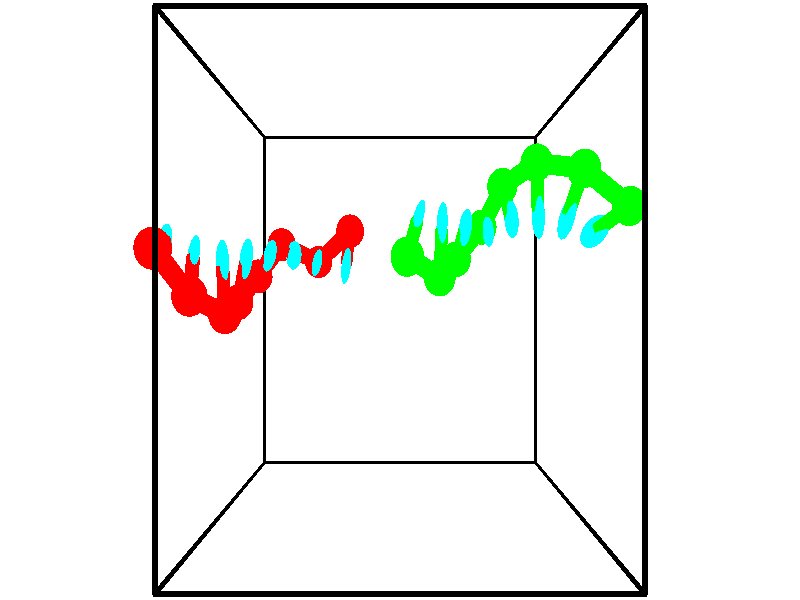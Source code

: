 // switches for output
#declare DRAW_BASES = 1; // possible values are 0, 1; only relevant for DNA ribbons
#declare DRAW_BASES_TYPE = 3; // possible values are 1, 2, 3; only relevant for DNA ribbons
#declare DRAW_FOG = 0; // set to 1 to enable fog

#include "colors.inc"

#include "transforms.inc"
background { rgb <1, 1, 1>}

#default {
   normal{
       ripples 0.25
       frequency 0.20
       turbulence 0.2
       lambda 5
   }
	finish {
		phong 0.1
		phong_size 40.
	}
}

// original window dimensions: 1024x640


// camera settings

camera {
	sky <-0, 1, 0>
	up <-0, 1, 0>
	right 1.6 * <1, 0, 0>
	location <2.5, 2.5, 11.1562>
	look_at <2.5, 2.5, 2.5>
	direction <0, 0, -8.6562>
	angle 67.0682
}


# declare cpy_camera_pos = <2.5, 2.5, 11.1562>;
# if (DRAW_FOG = 1)
fog {
	fog_type 2
	up vnormalize(cpy_camera_pos)
	color rgbt<1,1,1,0.3>
	distance 1e-5
	fog_alt 3e-3
	fog_offset 4
}
# end


// LIGHTS

# declare lum = 6;
global_settings {
	ambient_light rgb lum * <0.05, 0.05, 0.05>
	max_trace_level 15
}# declare cpy_direct_light_amount = 0.25;
light_source
{	1000 * <-1, -1, 1>,
	rgb lum * cpy_direct_light_amount
	parallel
}

light_source
{	1000 * <1, 1, -1>,
	rgb lum * cpy_direct_light_amount
	parallel
}

// strand 0

// nucleotide -1

// particle -1
sphere {
	<1.600032, 3.534890, 0.259901> 0.250000
	pigment { color rgbt <1,0,0,0> }
	no_shadow
}
cylinder {
	<1.582396, 3.225937, 0.513351>,  <1.571814, 3.040565, 0.665422>, 0.100000
	pigment { color rgbt <1,0,0,0> }
	no_shadow
}
cylinder {
	<1.582396, 3.225937, 0.513351>,  <1.600032, 3.534890, 0.259901>, 0.100000
	pigment { color rgbt <1,0,0,0> }
	no_shadow
}

// particle -1
sphere {
	<1.582396, 3.225937, 0.513351> 0.100000
	pigment { color rgbt <1,0,0,0> }
	no_shadow
}
sphere {
	0, 1
	scale<0.080000,0.200000,0.300000>
	matrix <-0.984712, 0.140586, 0.102853,
		-0.168520, -0.619404, -0.766772,
		-0.044090, -0.772383, 0.633626,
		1.569169, 2.994222, 0.703439>
	pigment { color rgbt <0,1,1,0> }
	no_shadow
}
cylinder {
	<0.984540, 3.089476, -0.085539>,  <1.600032, 3.534890, 0.259901>, 0.130000
	pigment { color rgbt <1,0,0,0> }
	no_shadow
}

// nucleotide -1

// particle -1
sphere {
	<0.984540, 3.089476, -0.085539> 0.250000
	pigment { color rgbt <1,0,0,0> }
	no_shadow
}
cylinder {
	<1.023138, 3.061892, 0.311638>,  <1.046297, 3.045341, 0.549944>, 0.100000
	pigment { color rgbt <1,0,0,0> }
	no_shadow
}
cylinder {
	<1.023138, 3.061892, 0.311638>,  <0.984540, 3.089476, -0.085539>, 0.100000
	pigment { color rgbt <1,0,0,0> }
	no_shadow
}

// particle -1
sphere {
	<1.023138, 3.061892, 0.311638> 0.100000
	pigment { color rgbt <1,0,0,0> }
	no_shadow
}
sphere {
	0, 1
	scale<0.080000,0.200000,0.300000>
	matrix <-0.962184, 0.248854, 0.110790,
		-0.254738, -0.966083, -0.042345,
		0.096494, -0.068966, 0.992941,
		1.052087, 3.041203, 0.609520>
	pigment { color rgbt <0,1,1,0> }
	no_shadow
}
cylinder {
	<0.352392, 3.335345, 0.197381>,  <0.984540, 3.089476, -0.085539>, 0.130000
	pigment { color rgbt <1,0,0,0> }
	no_shadow
}

// nucleotide -1

// particle -1
sphere {
	<0.352392, 3.335345, 0.197381> 0.250000
	pigment { color rgbt <1,0,0,0> }
	no_shadow
}
cylinder {
	<0.537483, 3.223660, 0.533934>,  <0.648538, 3.156648, 0.735865>, 0.100000
	pigment { color rgbt <1,0,0,0> }
	no_shadow
}
cylinder {
	<0.537483, 3.223660, 0.533934>,  <0.352392, 3.335345, 0.197381>, 0.100000
	pigment { color rgbt <1,0,0,0> }
	no_shadow
}

// particle -1
sphere {
	<0.537483, 3.223660, 0.533934> 0.100000
	pigment { color rgbt <1,0,0,0> }
	no_shadow
}
sphere {
	0, 1
	scale<0.080000,0.200000,0.300000>
	matrix <-0.842623, 0.156366, 0.515302,
		-0.275444, -0.947411, -0.162919,
		0.462727, -0.279216, 0.841381,
		0.676302, 3.139895, 0.786348>
	pigment { color rgbt <0,1,1,0> }
	no_shadow
}
cylinder {
	<-0.005874, 2.846252, 0.501699>,  <0.352392, 3.335345, 0.197381>, 0.130000
	pigment { color rgbt <1,0,0,0> }
	no_shadow
}

// nucleotide -1

// particle -1
sphere {
	<-0.005874, 2.846252, 0.501699> 0.250000
	pigment { color rgbt <1,0,0,0> }
	no_shadow
}
cylinder {
	<0.179462, 3.000269, 0.820963>,  <0.290664, 3.092679, 1.012521>, 0.100000
	pigment { color rgbt <1,0,0,0> }
	no_shadow
}
cylinder {
	<0.179462, 3.000269, 0.820963>,  <-0.005874, 2.846252, 0.501699>, 0.100000
	pigment { color rgbt <1,0,0,0> }
	no_shadow
}

// particle -1
sphere {
	<0.179462, 3.000269, 0.820963> 0.100000
	pigment { color rgbt <1,0,0,0> }
	no_shadow
}
sphere {
	0, 1
	scale<0.080000,0.200000,0.300000>
	matrix <-0.882169, 0.114818, 0.456721,
		0.084216, -0.915727, 0.392876,
		0.463341, 0.385046, 0.798157,
		0.318465, 3.115782, 1.060410>
	pigment { color rgbt <0,1,1,0> }
	no_shadow
}
cylinder {
	<-0.216834, 2.465870, 1.044246>,  <-0.005874, 2.846252, 0.501699>, 0.130000
	pigment { color rgbt <1,0,0,0> }
	no_shadow
}

// nucleotide -1

// particle -1
sphere {
	<-0.216834, 2.465870, 1.044246> 0.250000
	pigment { color rgbt <1,0,0,0> }
	no_shadow
}
cylinder {
	<-0.092447, 2.800800, 1.224106>,  <-0.017815, 3.001759, 1.332021>, 0.100000
	pigment { color rgbt <1,0,0,0> }
	no_shadow
}
cylinder {
	<-0.092447, 2.800800, 1.224106>,  <-0.216834, 2.465870, 1.044246>, 0.100000
	pigment { color rgbt <1,0,0,0> }
	no_shadow
}

// particle -1
sphere {
	<-0.092447, 2.800800, 1.224106> 0.100000
	pigment { color rgbt <1,0,0,0> }
	no_shadow
}
sphere {
	0, 1
	scale<0.080000,0.200000,0.300000>
	matrix <-0.842434, 0.023809, 0.538272,
		0.440004, -0.546184, 0.712797,
		0.310967, 0.837327, 0.449648,
		0.000843, 3.051998, 1.359000>
	pigment { color rgbt <0,1,1,0> }
	no_shadow
}
cylinder {
	<-0.218577, 2.308668, 1.778530>,  <-0.216834, 2.465870, 1.044246>, 0.130000
	pigment { color rgbt <1,0,0,0> }
	no_shadow
}

// nucleotide -1

// particle -1
sphere {
	<-0.218577, 2.308668, 1.778530> 0.250000
	pigment { color rgbt <1,0,0,0> }
	no_shadow
}
cylinder {
	<-0.261337, 2.700619, 1.711103>,  <-0.286993, 2.935789, 1.670647>, 0.100000
	pigment { color rgbt <1,0,0,0> }
	no_shadow
}
cylinder {
	<-0.261337, 2.700619, 1.711103>,  <-0.218577, 2.308668, 1.778530>, 0.100000
	pigment { color rgbt <1,0,0,0> }
	no_shadow
}

// particle -1
sphere {
	<-0.261337, 2.700619, 1.711103> 0.100000
	pigment { color rgbt <1,0,0,0> }
	no_shadow
}
sphere {
	0, 1
	scale<0.080000,0.200000,0.300000>
	matrix <-0.819310, 0.009237, 0.573277,
		0.563297, 0.199393, 0.801835,
		-0.106901, 0.979876, -0.168568,
		-0.293407, 2.994582, 1.660533>
	pigment { color rgbt <0,1,1,0> }
	no_shadow
}
cylinder {
	<-0.568925, 2.547550, 2.355685>,  <-0.218577, 2.308668, 1.778530>, 0.130000
	pigment { color rgbt <1,0,0,0> }
	no_shadow
}

// nucleotide -1

// particle -1
sphere {
	<-0.568925, 2.547550, 2.355685> 0.250000
	pigment { color rgbt <1,0,0,0> }
	no_shadow
}
cylinder {
	<-0.623337, 2.850687, 2.100445>,  <-0.655984, 3.032569, 1.947301>, 0.100000
	pigment { color rgbt <1,0,0,0> }
	no_shadow
}
cylinder {
	<-0.623337, 2.850687, 2.100445>,  <-0.568925, 2.547550, 2.355685>, 0.100000
	pigment { color rgbt <1,0,0,0> }
	no_shadow
}

// particle -1
sphere {
	<-0.623337, 2.850687, 2.100445> 0.100000
	pigment { color rgbt <1,0,0,0> }
	no_shadow
}
sphere {
	0, 1
	scale<0.080000,0.200000,0.300000>
	matrix <-0.855381, 0.235105, 0.461574,
		0.499820, 0.608605, 0.616262,
		-0.136029, 0.757843, -0.638099,
		-0.664146, 3.078040, 1.909015>
	pigment { color rgbt <0,1,1,0> }
	no_shadow
}
cylinder {
	<-0.942900, 3.099709, 2.744969>,  <-0.568925, 2.547550, 2.355685>, 0.130000
	pigment { color rgbt <1,0,0,0> }
	no_shadow
}

// nucleotide -1

// particle -1
sphere {
	<-0.942900, 3.099709, 2.744969> 0.250000
	pigment { color rgbt <1,0,0,0> }
	no_shadow
}
cylinder {
	<-0.996616, 3.187710, 2.358484>,  <-1.028846, 3.240510, 2.126593>, 0.100000
	pigment { color rgbt <1,0,0,0> }
	no_shadow
}
cylinder {
	<-0.996616, 3.187710, 2.358484>,  <-0.942900, 3.099709, 2.744969>, 0.100000
	pigment { color rgbt <1,0,0,0> }
	no_shadow
}

// particle -1
sphere {
	<-0.996616, 3.187710, 2.358484> 0.100000
	pigment { color rgbt <1,0,0,0> }
	no_shadow
}
sphere {
	0, 1
	scale<0.080000,0.200000,0.300000>
	matrix <-0.977522, 0.130512, 0.165579,
		0.162531, 0.966729, 0.197531,
		-0.134290, 0.220002, -0.966212,
		-1.036903, 3.253711, 2.068621>
	pigment { color rgbt <0,1,1,0> }
	no_shadow
}
// strand 1

// nucleotide -1

// particle -1
sphere {
	<2.608687, 3.037641, 2.163701> 0.250000
	pigment { color rgbt <0,1,0,0> }
	no_shadow
}
cylinder {
	<2.705551, 3.336220, 1.915773>,  <2.763670, 3.515367, 1.767017>, 0.100000
	pigment { color rgbt <0,1,0,0> }
	no_shadow
}
cylinder {
	<2.705551, 3.336220, 1.915773>,  <2.608687, 3.037641, 2.163701>, 0.100000
	pigment { color rgbt <0,1,0,0> }
	no_shadow
}

// particle -1
sphere {
	<2.705551, 3.336220, 1.915773> 0.100000
	pigment { color rgbt <0,1,0,0> }
	no_shadow
}
sphere {
	0, 1
	scale<0.080000,0.200000,0.300000>
	matrix <0.931976, -0.356587, -0.065318,
		-0.269776, -0.561838, -0.782022,
		0.242161, 0.746447, -0.619818,
		2.778200, 3.560154, 1.729828>
	pigment { color rgbt <0,1,1,0> }
	no_shadow
}
cylinder {
	<3.124001, 2.796414, 1.667567>,  <2.608687, 3.037641, 2.163701>, 0.130000
	pigment { color rgbt <0,1,0,0> }
	no_shadow
}

// nucleotide -1

// particle -1
sphere {
	<3.124001, 2.796414, 1.667567> 0.250000
	pigment { color rgbt <0,1,0,0> }
	no_shadow
}
cylinder {
	<3.147011, 3.194429, 1.635100>,  <3.160817, 3.433239, 1.615620>, 0.100000
	pigment { color rgbt <0,1,0,0> }
	no_shadow
}
cylinder {
	<3.147011, 3.194429, 1.635100>,  <3.124001, 2.796414, 1.667567>, 0.100000
	pigment { color rgbt <0,1,0,0> }
	no_shadow
}

// particle -1
sphere {
	<3.147011, 3.194429, 1.635100> 0.100000
	pigment { color rgbt <0,1,0,0> }
	no_shadow
}
sphere {
	0, 1
	scale<0.080000,0.200000,0.300000>
	matrix <0.990586, -0.067004, -0.119376,
		-0.124223, -0.073535, -0.989526,
		0.057524, 0.995039, -0.081166,
		3.164268, 3.492941, 1.610751>
	pigment { color rgbt <0,1,1,0> }
	no_shadow
}
cylinder {
	<3.444878, 3.073037, 0.973520>,  <3.124001, 2.796414, 1.667567>, 0.130000
	pigment { color rgbt <0,1,0,0> }
	no_shadow
}

// nucleotide -1

// particle -1
sphere {
	<3.444878, 3.073037, 0.973520> 0.250000
	pigment { color rgbt <0,1,0,0> }
	no_shadow
}
cylinder {
	<3.498787, 3.293193, 1.303103>,  <3.531132, 3.425287, 1.500854>, 0.100000
	pigment { color rgbt <0,1,0,0> }
	no_shadow
}
cylinder {
	<3.498787, 3.293193, 1.303103>,  <3.444878, 3.073037, 0.973520>, 0.100000
	pigment { color rgbt <0,1,0,0> }
	no_shadow
}

// particle -1
sphere {
	<3.498787, 3.293193, 1.303103> 0.100000
	pigment { color rgbt <0,1,0,0> }
	no_shadow
}
sphere {
	0, 1
	scale<0.080000,0.200000,0.300000>
	matrix <0.986154, 0.006586, -0.165700,
		-0.096627, 0.834882, -0.541882,
		0.134771, 0.550390, 0.823959,
		3.539218, 3.458310, 1.550291>
	pigment { color rgbt <0,1,1,0> }
	no_shadow
}
cylinder {
	<3.898304, 3.537850, 0.829135>,  <3.444878, 3.073037, 0.973520>, 0.130000
	pigment { color rgbt <0,1,0,0> }
	no_shadow
}

// nucleotide -1

// particle -1
sphere {
	<3.898304, 3.537850, 0.829135> 0.250000
	pigment { color rgbt <0,1,0,0> }
	no_shadow
}
cylinder {
	<3.902885, 3.464608, 1.222345>,  <3.905634, 3.420663, 1.458272>, 0.100000
	pigment { color rgbt <0,1,0,0> }
	no_shadow
}
cylinder {
	<3.902885, 3.464608, 1.222345>,  <3.898304, 3.537850, 0.829135>, 0.100000
	pigment { color rgbt <0,1,0,0> }
	no_shadow
}

// particle -1
sphere {
	<3.902885, 3.464608, 1.222345> 0.100000
	pigment { color rgbt <0,1,0,0> }
	no_shadow
}
sphere {
	0, 1
	scale<0.080000,0.200000,0.300000>
	matrix <0.997656, 0.068414, 0.001119,
		-0.067458, 0.980710, 0.183458,
		0.011453, -0.183104, 0.983027,
		3.906322, 3.409677, 1.517253>
	pigment { color rgbt <0,1,1,0> }
	no_shadow
}
cylinder {
	<4.209387, 4.086150, 1.066533>,  <3.898304, 3.537850, 0.829135>, 0.130000
	pigment { color rgbt <0,1,0,0> }
	no_shadow
}

// nucleotide -1

// particle -1
sphere {
	<4.209387, 4.086150, 1.066533> 0.250000
	pigment { color rgbt <0,1,0,0> }
	no_shadow
}
cylinder {
	<4.246719, 3.792503, 1.335565>,  <4.269119, 3.616315, 1.496984>, 0.100000
	pigment { color rgbt <0,1,0,0> }
	no_shadow
}
cylinder {
	<4.246719, 3.792503, 1.335565>,  <4.209387, 4.086150, 1.066533>, 0.100000
	pigment { color rgbt <0,1,0,0> }
	no_shadow
}

// particle -1
sphere {
	<4.246719, 3.792503, 1.335565> 0.100000
	pigment { color rgbt <0,1,0,0> }
	no_shadow
}
sphere {
	0, 1
	scale<0.080000,0.200000,0.300000>
	matrix <0.983668, -0.036433, -0.176265,
		0.153903, 0.678046, 0.718726,
		0.093330, -0.734116, 0.672579,
		4.274718, 3.572268, 1.537338>
	pigment { color rgbt <0,1,1,0> }
	no_shadow
}
cylinder {
	<4.655847, 4.305686, 1.619853>,  <4.209387, 4.086150, 1.066533>, 0.130000
	pigment { color rgbt <0,1,0,0> }
	no_shadow
}

// nucleotide -1

// particle -1
sphere {
	<4.655847, 4.305686, 1.619853> 0.250000
	pigment { color rgbt <0,1,0,0> }
	no_shadow
}
cylinder {
	<4.674965, 3.906336, 1.607424>,  <4.686436, 3.666726, 1.599966>, 0.100000
	pigment { color rgbt <0,1,0,0> }
	no_shadow
}
cylinder {
	<4.674965, 3.906336, 1.607424>,  <4.655847, 4.305686, 1.619853>, 0.100000
	pigment { color rgbt <0,1,0,0> }
	no_shadow
}

// particle -1
sphere {
	<4.674965, 3.906336, 1.607424> 0.100000
	pigment { color rgbt <0,1,0,0> }
	no_shadow
}
sphere {
	0, 1
	scale<0.080000,0.200000,0.300000>
	matrix <0.992193, 0.051040, -0.113788,
		0.115189, -0.025392, 0.993019,
		0.047794, -0.998374, -0.031073,
		4.689303, 3.606824, 1.598102>
	pigment { color rgbt <0,1,1,0> }
	no_shadow
}
cylinder {
	<5.324789, 4.182076, 1.887454>,  <4.655847, 4.305686, 1.619853>, 0.130000
	pigment { color rgbt <0,1,0,0> }
	no_shadow
}

// nucleotide -1

// particle -1
sphere {
	<5.324789, 4.182076, 1.887454> 0.250000
	pigment { color rgbt <0,1,0,0> }
	no_shadow
}
cylinder {
	<5.224304, 3.838735, 1.708515>,  <5.164013, 3.632730, 1.601152>, 0.100000
	pigment { color rgbt <0,1,0,0> }
	no_shadow
}
cylinder {
	<5.224304, 3.838735, 1.708515>,  <5.324789, 4.182076, 1.887454>, 0.100000
	pigment { color rgbt <0,1,0,0> }
	no_shadow
}

// particle -1
sphere {
	<5.224304, 3.838735, 1.708515> 0.100000
	pigment { color rgbt <0,1,0,0> }
	no_shadow
}
sphere {
	0, 1
	scale<0.080000,0.200000,0.300000>
	matrix <0.958416, -0.155936, -0.239002,
		0.135391, -0.488785, 0.861834,
		-0.251212, -0.858355, -0.447347,
		5.148941, 3.581228, 1.574311>
	pigment { color rgbt <0,1,1,0> }
	no_shadow
}
cylinder {
	<5.980066, 3.686174, 2.011580>,  <5.324789, 4.182076, 1.887454>, 0.130000
	pigment { color rgbt <0,1,0,0> }
	no_shadow
}

// nucleotide -1

// particle -1
sphere {
	<5.980066, 3.686174, 2.011580> 0.250000
	pigment { color rgbt <0,1,0,0> }
	no_shadow
}
cylinder {
	<5.776634, 3.532225, 1.703497>,  <5.654575, 3.439855, 1.518647>, 0.100000
	pigment { color rgbt <0,1,0,0> }
	no_shadow
}
cylinder {
	<5.776634, 3.532225, 1.703497>,  <5.980066, 3.686174, 2.011580>, 0.100000
	pigment { color rgbt <0,1,0,0> }
	no_shadow
}

// particle -1
sphere {
	<5.776634, 3.532225, 1.703497> 0.100000
	pigment { color rgbt <0,1,0,0> }
	no_shadow
}
sphere {
	0, 1
	scale<0.080000,0.200000,0.300000>
	matrix <0.855934, -0.128962, -0.500745,
		0.093397, -0.913915, 0.395015,
		-0.508581, -0.384875, -0.770206,
		5.624060, 3.416762, 1.472435>
	pigment { color rgbt <0,1,1,0> }
	no_shadow
}
// box output
cylinder {
	<0.000000, 0.000000, 0.000000>,  <5.000000, 0.000000, 0.000000>, 0.025000
	pigment { color rgbt <0,0,0,0> }
	no_shadow
}
cylinder {
	<0.000000, 0.000000, 0.000000>,  <0.000000, 5.000000, 0.000000>, 0.025000
	pigment { color rgbt <0,0,0,0> }
	no_shadow
}
cylinder {
	<0.000000, 0.000000, 0.000000>,  <0.000000, 0.000000, 5.000000>, 0.025000
	pigment { color rgbt <0,0,0,0> }
	no_shadow
}
cylinder {
	<5.000000, 5.000000, 5.000000>,  <0.000000, 5.000000, 5.000000>, 0.025000
	pigment { color rgbt <0,0,0,0> }
	no_shadow
}
cylinder {
	<5.000000, 5.000000, 5.000000>,  <5.000000, 0.000000, 5.000000>, 0.025000
	pigment { color rgbt <0,0,0,0> }
	no_shadow
}
cylinder {
	<5.000000, 5.000000, 5.000000>,  <5.000000, 5.000000, 0.000000>, 0.025000
	pigment { color rgbt <0,0,0,0> }
	no_shadow
}
cylinder {
	<0.000000, 0.000000, 5.000000>,  <0.000000, 5.000000, 5.000000>, 0.025000
	pigment { color rgbt <0,0,0,0> }
	no_shadow
}
cylinder {
	<0.000000, 0.000000, 5.000000>,  <5.000000, 0.000000, 5.000000>, 0.025000
	pigment { color rgbt <0,0,0,0> }
	no_shadow
}
cylinder {
	<5.000000, 5.000000, 0.000000>,  <0.000000, 5.000000, 0.000000>, 0.025000
	pigment { color rgbt <0,0,0,0> }
	no_shadow
}
cylinder {
	<5.000000, 5.000000, 0.000000>,  <5.000000, 0.000000, 0.000000>, 0.025000
	pigment { color rgbt <0,0,0,0> }
	no_shadow
}
cylinder {
	<5.000000, 0.000000, 5.000000>,  <5.000000, 0.000000, 0.000000>, 0.025000
	pigment { color rgbt <0,0,0,0> }
	no_shadow
}
cylinder {
	<0.000000, 5.000000, 0.000000>,  <0.000000, 5.000000, 5.000000>, 0.025000
	pigment { color rgbt <0,0,0,0> }
	no_shadow
}
// end of box output
